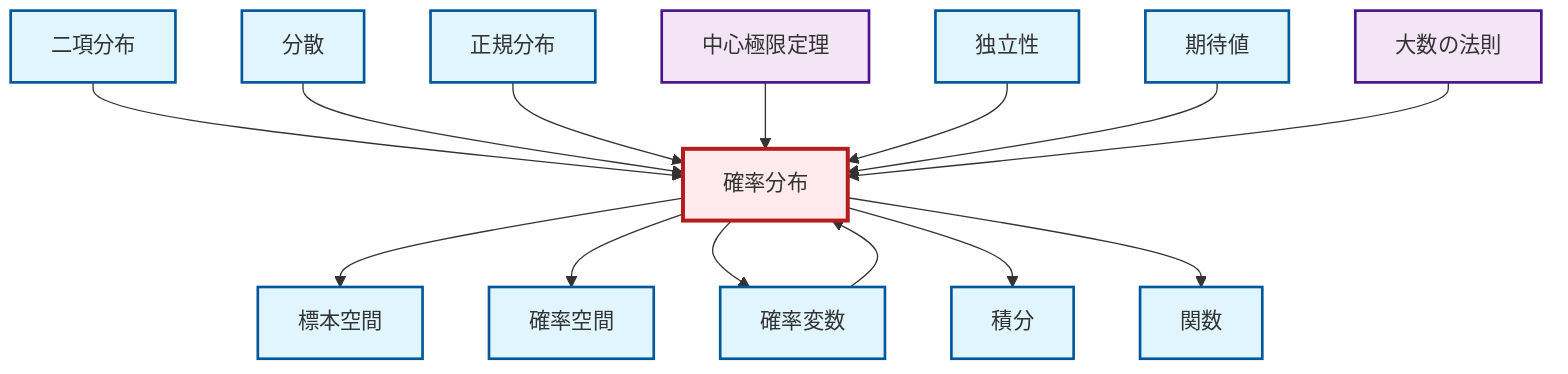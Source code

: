 graph TD
    classDef definition fill:#e1f5fe,stroke:#01579b,stroke-width:2px
    classDef theorem fill:#f3e5f5,stroke:#4a148c,stroke-width:2px
    classDef axiom fill:#fff3e0,stroke:#e65100,stroke-width:2px
    classDef example fill:#e8f5e9,stroke:#1b5e20,stroke-width:2px
    classDef current fill:#ffebee,stroke:#b71c1c,stroke-width:3px
    def-binomial-distribution["二項分布"]:::definition
    def-normal-distribution["正規分布"]:::definition
    def-variance["分散"]:::definition
    thm-central-limit["中心極限定理"]:::theorem
    thm-law-of-large-numbers["大数の法則"]:::theorem
    def-expectation["期待値"]:::definition
    def-sample-space["標本空間"]:::definition
    def-function["関数"]:::definition
    def-independence["独立性"]:::definition
    def-random-variable["確率変数"]:::definition
    def-integral["積分"]:::definition
    def-probability-distribution["確率分布"]:::definition
    def-probability-space["確率空間"]:::definition
    def-binomial-distribution --> def-probability-distribution
    def-probability-distribution --> def-sample-space
    def-probability-distribution --> def-probability-space
    def-probability-distribution --> def-random-variable
    def-variance --> def-probability-distribution
    def-probability-distribution --> def-integral
    def-normal-distribution --> def-probability-distribution
    thm-central-limit --> def-probability-distribution
    def-independence --> def-probability-distribution
    def-expectation --> def-probability-distribution
    def-random-variable --> def-probability-distribution
    def-probability-distribution --> def-function
    thm-law-of-large-numbers --> def-probability-distribution
    class def-probability-distribution current